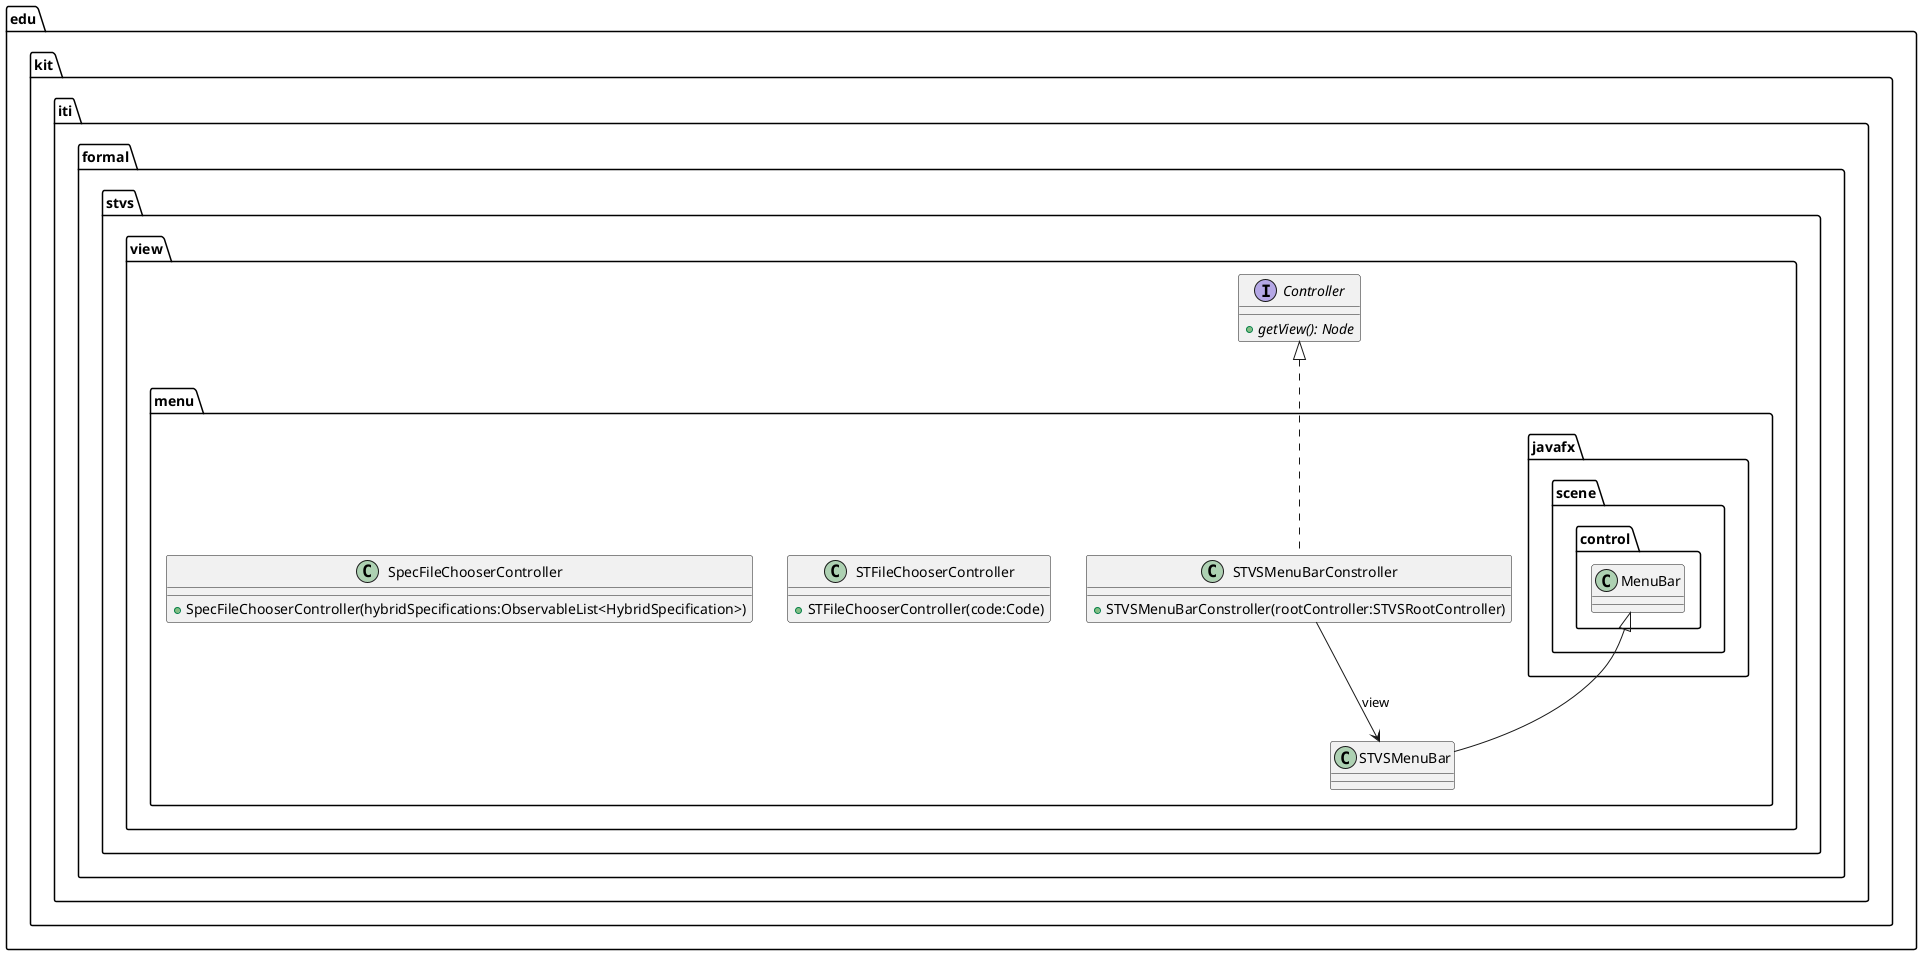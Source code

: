 @startuml

    namespace edu.kit.iti.formal.stvs.view.menu {

        class STVSMenuBarConstroller {
            +STVSMenuBarConstroller(rootController:STVSRootController)
        }

        class STFileChooserController {
            +STFileChooserController(code:Code)
        }

        class SpecFileChooserController {
            +SpecFileChooserController(hybridSpecifications:ObservableList<HybridSpecification>)
        }

        class STVSMenuBar {
        }

        interface edu.kit.iti.formal.stvs.view.Controller {
            {abstract} +getView(): Node
        }
        edu.kit.iti.formal.stvs.view.Controller <|.. STVSMenuBarConstroller

        class javafx.scene.control.MenuBar
        javafx.scene.control.MenuBar <|-- STVSMenuBar

        STVSMenuBarConstroller --> STVSMenuBar: view

    }

@enduml
